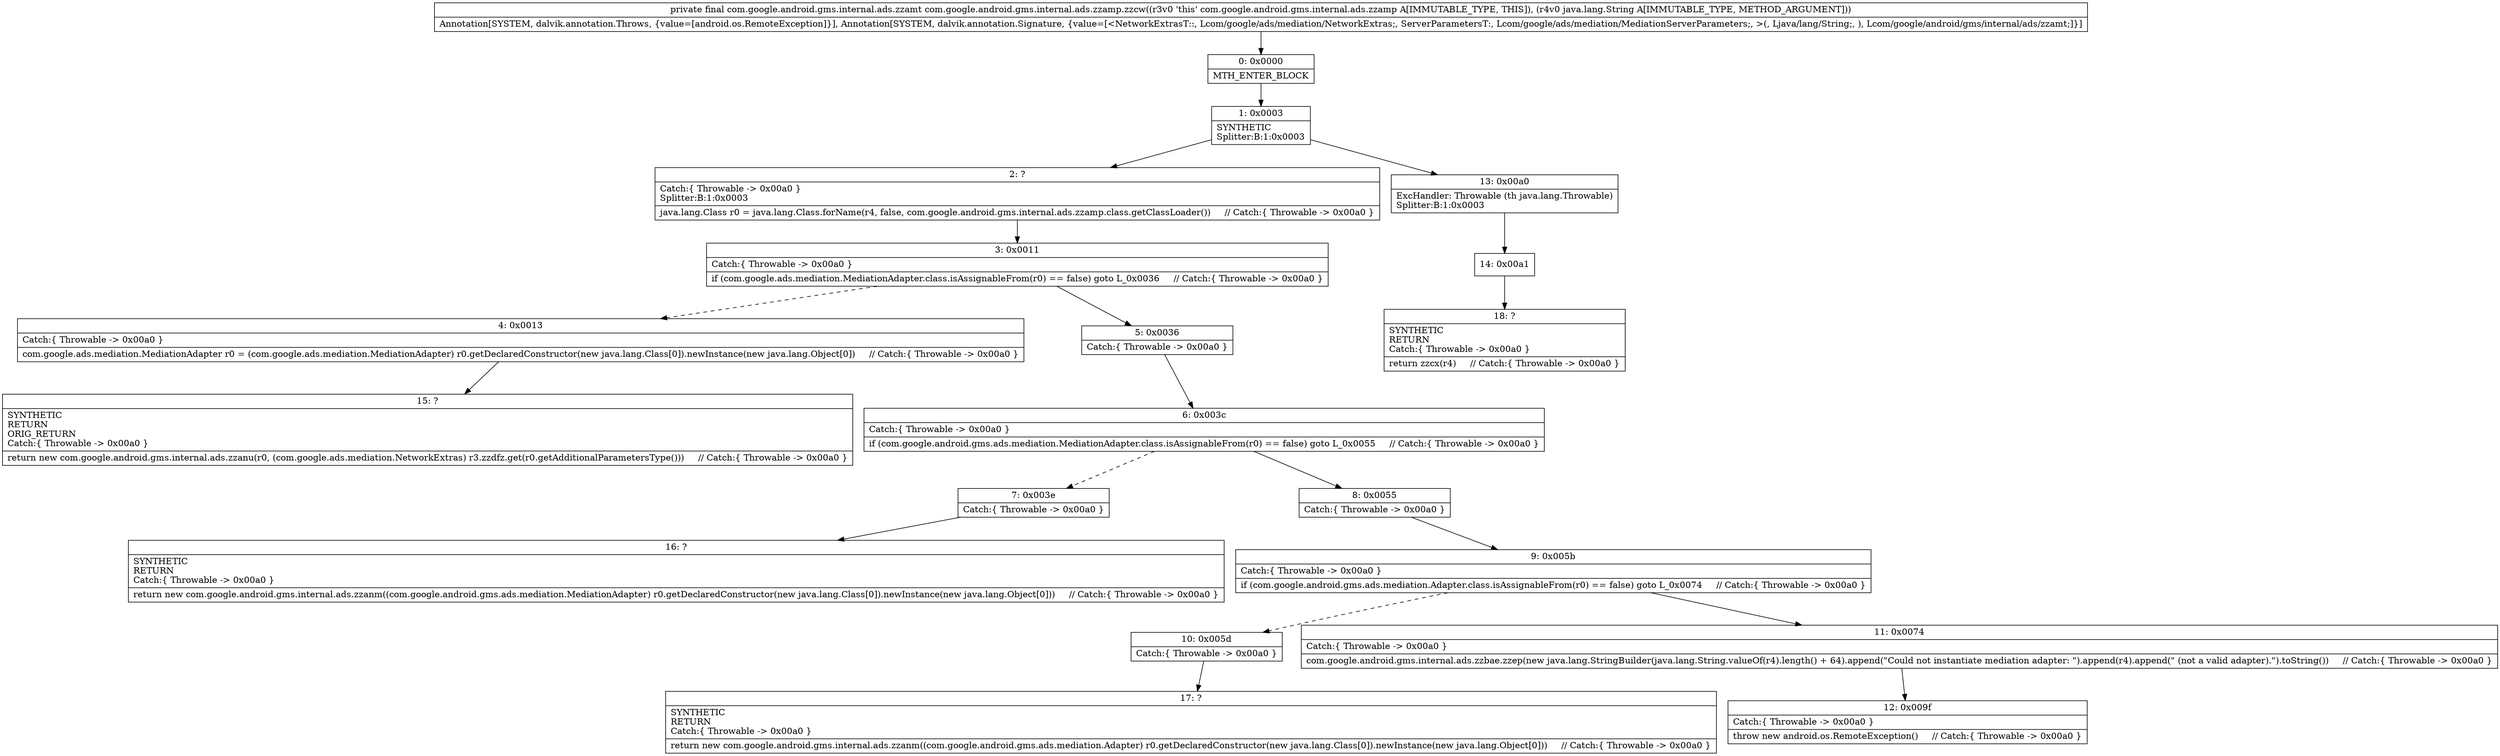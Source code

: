 digraph "CFG forcom.google.android.gms.internal.ads.zzamp.zzcw(Ljava\/lang\/String;)Lcom\/google\/android\/gms\/internal\/ads\/zzamt;" {
Node_0 [shape=record,label="{0\:\ 0x0000|MTH_ENTER_BLOCK\l}"];
Node_1 [shape=record,label="{1\:\ 0x0003|SYNTHETIC\lSplitter:B:1:0x0003\l}"];
Node_2 [shape=record,label="{2\:\ ?|Catch:\{ Throwable \-\> 0x00a0 \}\lSplitter:B:1:0x0003\l|java.lang.Class r0 = java.lang.Class.forName(r4, false, com.google.android.gms.internal.ads.zzamp.class.getClassLoader())     \/\/ Catch:\{ Throwable \-\> 0x00a0 \}\l}"];
Node_3 [shape=record,label="{3\:\ 0x0011|Catch:\{ Throwable \-\> 0x00a0 \}\l|if (com.google.ads.mediation.MediationAdapter.class.isAssignableFrom(r0) == false) goto L_0x0036     \/\/ Catch:\{ Throwable \-\> 0x00a0 \}\l}"];
Node_4 [shape=record,label="{4\:\ 0x0013|Catch:\{ Throwable \-\> 0x00a0 \}\l|com.google.ads.mediation.MediationAdapter r0 = (com.google.ads.mediation.MediationAdapter) r0.getDeclaredConstructor(new java.lang.Class[0]).newInstance(new java.lang.Object[0])     \/\/ Catch:\{ Throwable \-\> 0x00a0 \}\l}"];
Node_5 [shape=record,label="{5\:\ 0x0036|Catch:\{ Throwable \-\> 0x00a0 \}\l}"];
Node_6 [shape=record,label="{6\:\ 0x003c|Catch:\{ Throwable \-\> 0x00a0 \}\l|if (com.google.android.gms.ads.mediation.MediationAdapter.class.isAssignableFrom(r0) == false) goto L_0x0055     \/\/ Catch:\{ Throwable \-\> 0x00a0 \}\l}"];
Node_7 [shape=record,label="{7\:\ 0x003e|Catch:\{ Throwable \-\> 0x00a0 \}\l}"];
Node_8 [shape=record,label="{8\:\ 0x0055|Catch:\{ Throwable \-\> 0x00a0 \}\l}"];
Node_9 [shape=record,label="{9\:\ 0x005b|Catch:\{ Throwable \-\> 0x00a0 \}\l|if (com.google.android.gms.ads.mediation.Adapter.class.isAssignableFrom(r0) == false) goto L_0x0074     \/\/ Catch:\{ Throwable \-\> 0x00a0 \}\l}"];
Node_10 [shape=record,label="{10\:\ 0x005d|Catch:\{ Throwable \-\> 0x00a0 \}\l}"];
Node_11 [shape=record,label="{11\:\ 0x0074|Catch:\{ Throwable \-\> 0x00a0 \}\l|com.google.android.gms.internal.ads.zzbae.zzep(new java.lang.StringBuilder(java.lang.String.valueOf(r4).length() + 64).append(\"Could not instantiate mediation adapter: \").append(r4).append(\" (not a valid adapter).\").toString())     \/\/ Catch:\{ Throwable \-\> 0x00a0 \}\l}"];
Node_12 [shape=record,label="{12\:\ 0x009f|Catch:\{ Throwable \-\> 0x00a0 \}\l|throw new android.os.RemoteException()     \/\/ Catch:\{ Throwable \-\> 0x00a0 \}\l}"];
Node_13 [shape=record,label="{13\:\ 0x00a0|ExcHandler: Throwable (th java.lang.Throwable)\lSplitter:B:1:0x0003\l}"];
Node_14 [shape=record,label="{14\:\ 0x00a1}"];
Node_15 [shape=record,label="{15\:\ ?|SYNTHETIC\lRETURN\lORIG_RETURN\lCatch:\{ Throwable \-\> 0x00a0 \}\l|return new com.google.android.gms.internal.ads.zzanu(r0, (com.google.ads.mediation.NetworkExtras) r3.zzdfz.get(r0.getAdditionalParametersType()))     \/\/ Catch:\{ Throwable \-\> 0x00a0 \}\l}"];
Node_16 [shape=record,label="{16\:\ ?|SYNTHETIC\lRETURN\lCatch:\{ Throwable \-\> 0x00a0 \}\l|return new com.google.android.gms.internal.ads.zzanm((com.google.android.gms.ads.mediation.MediationAdapter) r0.getDeclaredConstructor(new java.lang.Class[0]).newInstance(new java.lang.Object[0]))     \/\/ Catch:\{ Throwable \-\> 0x00a0 \}\l}"];
Node_17 [shape=record,label="{17\:\ ?|SYNTHETIC\lRETURN\lCatch:\{ Throwable \-\> 0x00a0 \}\l|return new com.google.android.gms.internal.ads.zzanm((com.google.android.gms.ads.mediation.Adapter) r0.getDeclaredConstructor(new java.lang.Class[0]).newInstance(new java.lang.Object[0]))     \/\/ Catch:\{ Throwable \-\> 0x00a0 \}\l}"];
Node_18 [shape=record,label="{18\:\ ?|SYNTHETIC\lRETURN\lCatch:\{ Throwable \-\> 0x00a0 \}\l|return zzcx(r4)     \/\/ Catch:\{ Throwable \-\> 0x00a0 \}\l}"];
MethodNode[shape=record,label="{private final com.google.android.gms.internal.ads.zzamt com.google.android.gms.internal.ads.zzamp.zzcw((r3v0 'this' com.google.android.gms.internal.ads.zzamp A[IMMUTABLE_TYPE, THIS]), (r4v0 java.lang.String A[IMMUTABLE_TYPE, METHOD_ARGUMENT]))  | Annotation[SYSTEM, dalvik.annotation.Throws, \{value=[android.os.RemoteException]\}], Annotation[SYSTEM, dalvik.annotation.Signature, \{value=[\<NetworkExtrasT::, Lcom\/google\/ads\/mediation\/NetworkExtras;, ServerParametersT:, Lcom\/google\/ads\/mediation\/MediationServerParameters;, \>(, Ljava\/lang\/String;, ), Lcom\/google\/android\/gms\/internal\/ads\/zzamt;]\}]\l}"];
MethodNode -> Node_0;
Node_0 -> Node_1;
Node_1 -> Node_2;
Node_1 -> Node_13;
Node_2 -> Node_3;
Node_3 -> Node_4[style=dashed];
Node_3 -> Node_5;
Node_4 -> Node_15;
Node_5 -> Node_6;
Node_6 -> Node_7[style=dashed];
Node_6 -> Node_8;
Node_7 -> Node_16;
Node_8 -> Node_9;
Node_9 -> Node_10[style=dashed];
Node_9 -> Node_11;
Node_10 -> Node_17;
Node_11 -> Node_12;
Node_13 -> Node_14;
Node_14 -> Node_18;
}

